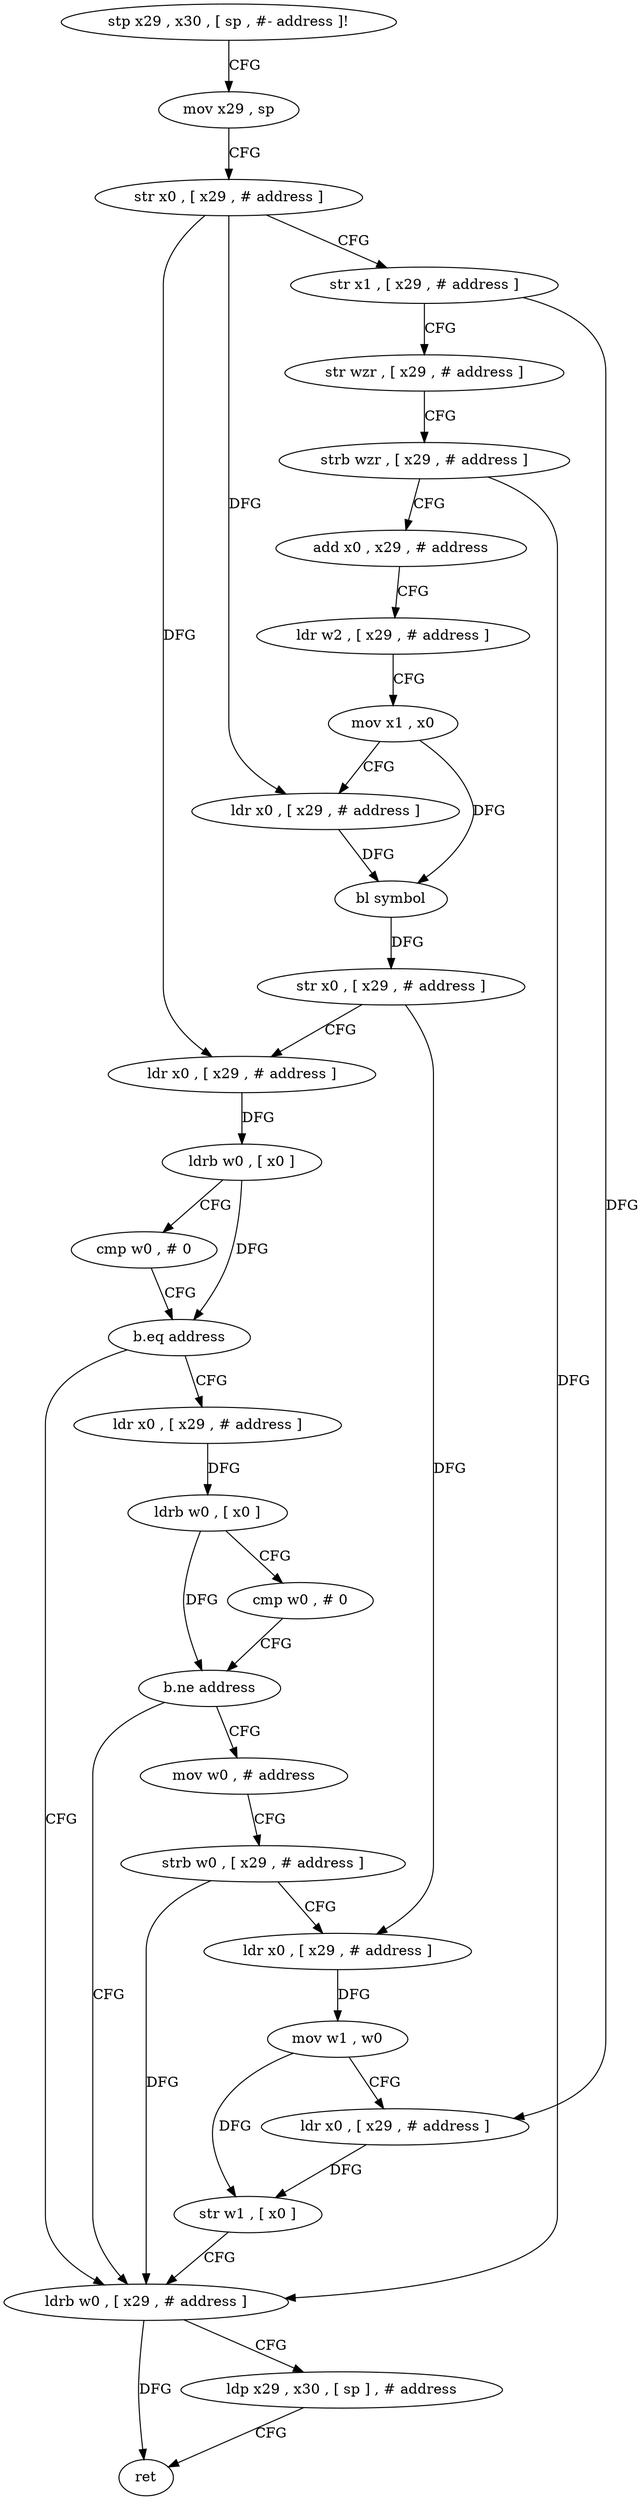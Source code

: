 digraph "func" {
"84952" [label = "stp x29 , x30 , [ sp , #- address ]!" ]
"84956" [label = "mov x29 , sp" ]
"84960" [label = "str x0 , [ x29 , # address ]" ]
"84964" [label = "str x1 , [ x29 , # address ]" ]
"84968" [label = "str wzr , [ x29 , # address ]" ]
"84972" [label = "strb wzr , [ x29 , # address ]" ]
"84976" [label = "add x0 , x29 , # address" ]
"84980" [label = "ldr w2 , [ x29 , # address ]" ]
"84984" [label = "mov x1 , x0" ]
"84988" [label = "ldr x0 , [ x29 , # address ]" ]
"84992" [label = "bl symbol" ]
"84996" [label = "str x0 , [ x29 , # address ]" ]
"85000" [label = "ldr x0 , [ x29 , # address ]" ]
"85004" [label = "ldrb w0 , [ x0 ]" ]
"85008" [label = "cmp w0 , # 0" ]
"85012" [label = "b.eq address" ]
"85056" [label = "ldrb w0 , [ x29 , # address ]" ]
"85016" [label = "ldr x0 , [ x29 , # address ]" ]
"85060" [label = "ldp x29 , x30 , [ sp ] , # address" ]
"85064" [label = "ret" ]
"85020" [label = "ldrb w0 , [ x0 ]" ]
"85024" [label = "cmp w0 , # 0" ]
"85028" [label = "b.ne address" ]
"85032" [label = "mov w0 , # address" ]
"85036" [label = "strb w0 , [ x29 , # address ]" ]
"85040" [label = "ldr x0 , [ x29 , # address ]" ]
"85044" [label = "mov w1 , w0" ]
"85048" [label = "ldr x0 , [ x29 , # address ]" ]
"85052" [label = "str w1 , [ x0 ]" ]
"84952" -> "84956" [ label = "CFG" ]
"84956" -> "84960" [ label = "CFG" ]
"84960" -> "84964" [ label = "CFG" ]
"84960" -> "84988" [ label = "DFG" ]
"84960" -> "85000" [ label = "DFG" ]
"84964" -> "84968" [ label = "CFG" ]
"84964" -> "85048" [ label = "DFG" ]
"84968" -> "84972" [ label = "CFG" ]
"84972" -> "84976" [ label = "CFG" ]
"84972" -> "85056" [ label = "DFG" ]
"84976" -> "84980" [ label = "CFG" ]
"84980" -> "84984" [ label = "CFG" ]
"84984" -> "84988" [ label = "CFG" ]
"84984" -> "84992" [ label = "DFG" ]
"84988" -> "84992" [ label = "DFG" ]
"84992" -> "84996" [ label = "DFG" ]
"84996" -> "85000" [ label = "CFG" ]
"84996" -> "85040" [ label = "DFG" ]
"85000" -> "85004" [ label = "DFG" ]
"85004" -> "85008" [ label = "CFG" ]
"85004" -> "85012" [ label = "DFG" ]
"85008" -> "85012" [ label = "CFG" ]
"85012" -> "85056" [ label = "CFG" ]
"85012" -> "85016" [ label = "CFG" ]
"85056" -> "85060" [ label = "CFG" ]
"85056" -> "85064" [ label = "DFG" ]
"85016" -> "85020" [ label = "DFG" ]
"85060" -> "85064" [ label = "CFG" ]
"85020" -> "85024" [ label = "CFG" ]
"85020" -> "85028" [ label = "DFG" ]
"85024" -> "85028" [ label = "CFG" ]
"85028" -> "85056" [ label = "CFG" ]
"85028" -> "85032" [ label = "CFG" ]
"85032" -> "85036" [ label = "CFG" ]
"85036" -> "85040" [ label = "CFG" ]
"85036" -> "85056" [ label = "DFG" ]
"85040" -> "85044" [ label = "DFG" ]
"85044" -> "85048" [ label = "CFG" ]
"85044" -> "85052" [ label = "DFG" ]
"85048" -> "85052" [ label = "DFG" ]
"85052" -> "85056" [ label = "CFG" ]
}
